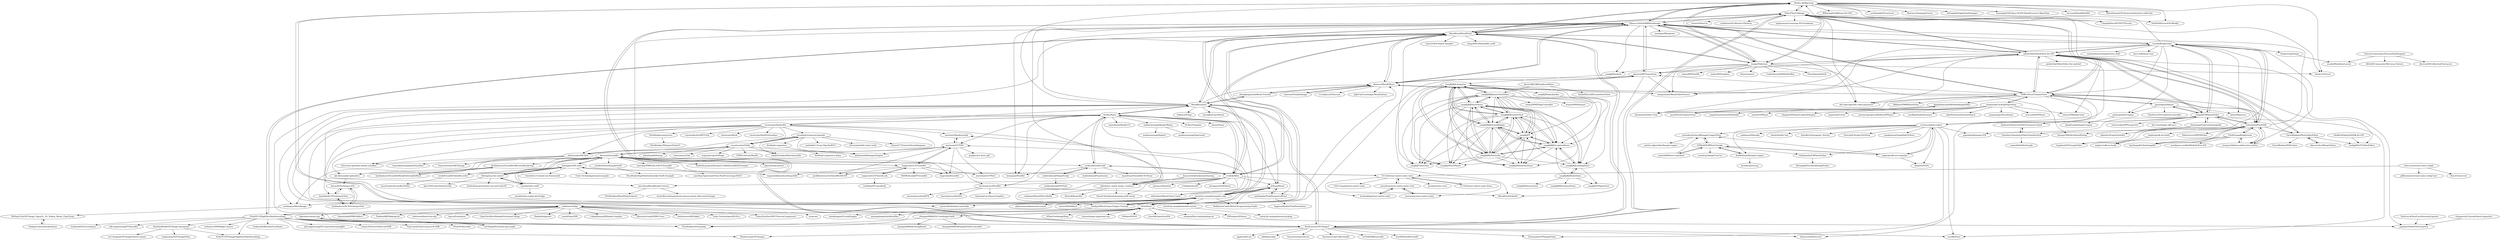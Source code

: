 digraph G {
"Harley-xk/MaLiang" -> "VideoFlint/Cabbage"
"Harley-xk/MaLiang" -> "Silence-GitHub/BBMetalImage"
"Harley-xk/MaLiang" -> "Danie1s/Tiercel" ["e"=1]
"Harley-xk/MaLiang" -> "MetalPetal/MetalPetal"
"Harley-xk/MaLiang" -> "BradLarson/GPUImage3"
"Harley-xk/MaLiang" -> "ruanjx/VideoLab"
"Harley-xk/MaLiang" -> "ChangbaDevs/KTVHTTPCache" ["e"=1]
"Harley-xk/MaLiang" -> "BiBoyang/GoldHouse-for-iOS" ["e"=1]
"Harley-xk/MaLiang" -> "SwiftOldDriver/iOS-Weekly" ["e"=1]
"Harley-xk/MaLiang" -> "southpeak/iOS-tech-set" ["e"=1]
"Harley-xk/MaLiang" -> "Meituan-Dianping/Graver" ["e"=1]
"Harley-xk/MaLiang" -> "indragiek/InAppViewDebugger" ["e"=1]
"Harley-xk/MaLiang" -> "renmoqiqi/100-Days-Of-iOS-DataStructure-Algorithm" ["e"=1]
"Harley-xk/MaLiang" -> "microsoft/DarkModeKit" ["e"=1]
"Harley-xk/MaLiang" -> "liberalisman/iOS-InterviewQuestion-collection" ["e"=1]
"VideoFlint/Cabbage" -> "ruanjx/VideoLab"
"VideoFlint/Cabbage" -> "MetalPetal/MetalPetal"
"VideoFlint/Cabbage" -> "Silence-GitHub/BBMetalImage"
"VideoFlint/Cabbage" -> "Harley-xk/MaLiang"
"VideoFlint/Cabbage" -> "BradLarson/GPUImage3"
"VideoFlint/Cabbage" -> "Danie1s/Tiercel" ["e"=1]
"VideoFlint/Cabbage" -> "jaiobs/OptiVideoEditor-for-iOS"
"VideoFlint/Cabbage" -> "tapharmonic/Learning-AV-Foundation" ["e"=1]
"VideoFlint/Cabbage" -> "HHK1/PryntTrimmerView"
"VideoFlint/Cabbage" -> "vitoziv/VIMediaCache" ["e"=1]
"VideoFlint/Cabbage" -> "ChangbaDevs/KTVHTTPCache" ["e"=1]
"VideoFlint/Cabbage" -> "dev-labs-bg/swift-video-generator" ["e"=1]
"VideoFlint/Cabbage" -> "vitoziv/VideoCat" ["e"=1]
"VideoFlint/Cabbage" -> "aozhimin/iOS-Monitor-Platform" ["e"=1]
"VideoFlint/Cabbage" -> "SwiftOldDriver/iOS-Weekly" ["e"=1]
"YuAo/YUCIHighPassSkinSmoothing" -> "YuAo/Vivid"
"YuAo/YUCIHighPassSkinSmoothing" -> "Guikunzhi/BeautifyFaceDemo" ["e"=1]
"YuAo/YUCIHighPassSkinSmoothing" -> "YuAo/YUGPUImageHighPassSkinSmoothing"
"YuAo/YUCIHighPassSkinSmoothing" -> "MetalPetal/MetalPetal"
"YuAo/YUCIHighPassSkinSmoothing" -> "BradLarson/GPUImage3"
"YuAo/YUCIHighPassSkinSmoothing" -> "FlexMonkey/Filterpedia" ["e"=1]
"YuAo/YUCIHighPassSkinSmoothing" -> "pili-engineering/PLCameraStreamingKit" ["e"=1]
"YuAo/YUCIHighPassSkinSmoothing" -> "runner365/LiveVideoCoreSDK" ["e"=1]
"YuAo/YUCIHighPassSkinSmoothing" -> "TinyCrayon/TinyCrayon-iOS-SDK" ["e"=1]
"YuAo/YUCIHighPassSkinSmoothing" -> "rFlex/SCRecorder" ["e"=1]
"YuAo/YUCIHighPassSkinSmoothing" -> "Guikunzhi/YLFaceuDemo" ["e"=1]
"YuAo/YUCIHighPassSkinSmoothing" -> "pili-engineering/PLPlayerKit" ["e"=1]
"YuAo/YUCIHighPassSkinSmoothing" -> "BradLarson/GPUImage2" ["e"=1]
"YuAo/YUCIHighPassSkinSmoothing" -> "wuhaoyu1990/MagicCamera" ["e"=1]
"YuAo/YUCIHighPassSkinSmoothing" -> "KimDaeWook/GPUImage-Instagram"
"InvadingOctopus/octopuskit" -> "cocoatoucher/Glide"
"InvadingOctopus/octopuskit" -> "sanderfrenken/MoreSpriteKit"
"InvadingOctopus/octopuskit" -> "jVirus/spritekit-water-node"
"InvadingOctopus/octopuskit" -> "fireblade-engine/ecs"
"InvadingOctopus/octopuskit" -> "thenick775/metroidvaniafangame"
"InvadingOctopus/octopuskit" -> "JohnSundell/ImagineEngine" ["e"=1]
"InvadingOctopus/octopuskit" -> "mfessenden/SKTiled"
"InvadingOctopus/octopuskit" -> "joehinkle11/Lazy-Pop-SwiftUI" ["e"=1]
"KimDaeWook/GPUImage-Instagram" -> "YuAo/YUGPUImageHighPassSkinSmoothing"
"KimDaeWook/GPUImage-Instagram" -> "xx11dragon/GPUImageFiltersCamera"
"KimDaeWook/GPUImage-Instagram" -> "sunjinshuai/GPUImageFilter"
"twostraws/ShaderKit" -> "jVirus/ios-spritekit-shader-sandbox"
"twostraws/ShaderKit" -> "Hi-Rez/Satin"
"twostraws/ShaderKit" -> "warrenm/Shadertweak"
"twostraws/ShaderKit" -> "eldade/ios_metal_bezier_renderer"
"twostraws/ShaderKit" -> "raywenderlich/SKTUtils" ["e"=1]
"twostraws/ShaderKit" -> "pk-nb/scenekit-glshaders"
"twostraws/ShaderKit" -> "mfessenden/SKTiled"
"twostraws/ShaderKit" -> "InvadingOctopus/octopuskit"
"twostraws/ShaderKit" -> "laanlabs/SCNTechniqueGlow"
"twostraws/ShaderKit" -> "twostraws/Brisk" ["e"=1]
"twostraws/ShaderKit" -> "MetalKit/metal"
"twostraws/ShaderKit" -> "JohnSundell/ImagineEngine" ["e"=1]
"twostraws/ShaderKit" -> "twostraws/SwiftOnSundays" ["e"=1]
"twostraws/ShaderKit" -> "FlexMonkey/sweetcorn"
"twostraws/ShaderKit" -> "cocoatoucher/Glide"
"metal-by-example/sample-code" -> "dehesa/Metal"
"metal-by-example/sample-code" -> "twohyjr/Metal-Game-Engine-Tutorial"
"metal-by-example/sample-code" -> "MetalKit/metal"
"metal-by-example/sample-code" -> "raywenderlich/met-materials"
"metal-by-example/sample-code" -> "warrenm/GLTFKit"
"metal-by-example/sample-code" -> "RedQueenCoder/Metal-Programming-Guide"
"metal-by-example/sample-code" -> "naleksiev/mtlpp"
"metal-by-example/sample-code" -> "turner/HelloMetal"
"metal-by-example/sample-code" -> "metal-by-example/modern-metal"
"metal-by-example/sample-code" -> "erickingxu/MetalImage"
"metal-by-example/sample-code" -> "Hi-Rez/Satin"
"metal-by-example/sample-code" -> "adamnemecek/awesome-metal"
"metal-by-example/sample-code" -> "warrenm/Shadertweak"
"metal-by-example/sample-code" -> "YuAo/Vivid"
"f111fei/react-native-unity-view" -> "f111fei/react-native-unity-demo"
"f111fei/react-native-unity-view" -> "asmadsen/react-native-unity-view"
"f111fei/react-native-unity-view" -> "wowmaking/react-native-unity"
"f111fei/react-native-unity-view" -> "CGS-Canada/react-native-unity"
"f111fei/react-native-unity-view" -> "azesmway/react-native-unity"
"f111fei/react-native-unity-view" -> "marijnz/unity-react"
"f111fei/react-native-unity-view" -> "jiulongw/swift-unity"
"metal-by-example/modern-metal" -> "metal-by-example/metal-picking"
"alexiscn/MetalFilters" -> "Silence-GitHub/BBMetalImage"
"alexiscn/MetalFilters" -> "alexiscn/MTTransitions"
"alexiscn/MetalFilters" -> "MetalPetal/MetalPetal"
"alexiscn/MetalFilters" -> "kawoou/FlexibleImage"
"alexiscn/MetalFilters" -> "UncleJerry/Filmroom"
"alexiscn/MetalFilters" -> "zhangfangtaozft/Metal-Tutorial"
"alexiscn/MetalFilters" -> "JakeCai/CoreImage-MetalLibrary"
"alexiscn/MetalFilters" -> "HHK1/PryntTrimmerView"
"alexiscn/MetalFilters" -> "wangrenzhu/MetalVideoProcess"
"TextureCommunity/TextureSwiftSupport" -> "RxSwiftCommunity/RxCocoa-Texture"
"TextureCommunity/TextureSwiftSupport" -> "devxoul/ASCollectionFlexLayout"
"TextureCommunity/TextureSwiftSupport" -> "muukii/MondrianLayout"
"AnyImageProject/AnyImageKit" -> "lixiang1994/AttributedString" ["e"=1]
"AnyImageProject/AnyImageKit" -> "alberdev/EmptyStateKit" ["e"=1]
"AnyImageProject/AnyImageKit" -> "congnd/FMPhotoPicker"
"naleksiev/mtlpp" -> "kayru/Probulator" ["e"=1]
"naleksiev/mtlpp" -> "GameTechDev/MaskedOcclusionCulling" ["e"=1]
"naleksiev/mtlpp" -> "Thekla/hlslparser" ["e"=1]
"naleksiev/mtlpp" -> "bkaradzic/metal-cpp"
"naleksiev/mtlpp" -> "nem0/OpenFBX" ["e"=1]
"naleksiev/mtlpp" -> "LukasBanana/XShaderCompiler" ["e"=1]
"naleksiev/mtlpp" -> "KhronosGroup/SPIRV-Cross" ["e"=1]
"naleksiev/mtlpp" -> "derkreature/IBLBaker" ["e"=1]
"naleksiev/mtlpp" -> "Unity-Technologies/HLSLcc" ["e"=1]
"naleksiev/mtlpp" -> "GameTechDev/ISPCTextureCompressor" ["e"=1]
"naleksiev/mtlpp" -> "recp/cmt"
"naleksiev/mtlpp" -> "metal-by-example/sample-code"
"naleksiev/mtlpp" -> "chaoticbob/SPIRV-Reflect" ["e"=1]
"naleksiev/mtlpp" -> "TheRealMJP/BakingLab" ["e"=1]
"naleksiev/mtlpp" -> "andrewwillmott/sun-sky" ["e"=1]
"MetalKit/metal" -> "MetalPetal/MetalPetal"
"MetalKit/metal" -> "dehesa/Metal"
"MetalKit/metal" -> "zhangfangtaozft/Metal-Tutorial"
"MetalKit/metal" -> "BradLarson/GPUImage3"
"MetalKit/metal" -> "metal-by-example/sample-code"
"MetalKit/metal" -> "Hi-Rez/Satin"
"MetalKit/metal" -> "erickingxu/MetalImage"
"MetalKit/metal" -> "twohyjr/Metal-Game-Engine-Tutorial"
"MetalKit/metal" -> "hollance/Forge" ["e"=1]
"MetalKit/metal" -> "Harley-xk/MaLiang"
"MetalKit/metal" -> "alexiscn/MetalFilters"
"MetalKit/metal" -> "navoshta/MetalRenderCamera"
"MetalKit/metal" -> "Silence-GitHub/BBMetalImage"
"MetalKit/metal" -> "loyinglin/LearnMetal" ["e"=1]
"MetalKit/metal" -> "naleksiev/mtlpp"
"jiulongw/swift-unity" -> "blitzagency/ios-unity5"
"jiulongw/swift-unity" -> "miyabi/unity-swift"
"jiulongw/swift-unity" -> "forestlin1212/unity-ios-framework"
"jiulongw/swift-unity" -> "f111fei/react-native-unity-view"
"jiulongw/swift-unity" -> "dmsurti/AssimpKit"
"jiulongw/swift-unity" -> "Unity-Technologies/uaal-example" ["e"=1]
"jiulongw/swift-unity" -> "svtek/SceneKitVideoRecorder"
"LeeTeng2001/metal-cpp-cmake" -> "bkaradzic/metal-cpp"
"Hi-Rez/Satin" -> "nicklockwood/Euclid"
"Hi-Rez/Satin" -> "maxxfrazer/RealityUI" ["e"=1]
"Hi-Rez/Satin" -> "markusmoenig/ShaderMania"
"Hi-Rez/Satin" -> "heestand-xyz/PixelKit"
"Hi-Rez/Satin" -> "MetalKit/metal"
"Hi-Rez/Satin" -> "s1ddok/Alloy"
"Hi-Rez/Satin" -> "raywenderlich/met-materials"
"Hi-Rez/Satin" -> "twohyjr/Metal-Game-Engine-Tutorial"
"Hi-Rez/Satin" -> "Hi-Rez/Template"
"Hi-Rez/Satin" -> "eldade/ios_metal_bezier_renderer"
"Hi-Rez/Satin" -> "twostraws/ShaderKit"
"Hi-Rez/Satin" -> "hexagons/PixelKit" ["e"=1]
"Hi-Rez/Satin" -> "dehesa/Metal"
"Hi-Rez/Satin" -> "aheze/Prism" ["e"=1]
"Hi-Rez/Satin" -> "warrenm/GLTFKit"
"MetalPetal/MetalPetal" -> "Silence-GitHub/BBMetalImage"
"MetalPetal/MetalPetal" -> "BradLarson/GPUImage3"
"MetalPetal/MetalPetal" -> "VideoFlint/Cabbage"
"MetalPetal/MetalPetal" -> "alexiscn/MetalFilters"
"MetalPetal/MetalPetal" -> "Harley-xk/MaLiang"
"MetalPetal/MetalPetal" -> "YuAo/Vivid"
"MetalPetal/MetalPetal" -> "MetalKit/metal"
"MetalPetal/MetalPetal" -> "ruanjx/VideoLab"
"MetalPetal/MetalPetal" -> "MetalPetal/VideoIO"
"MetalPetal/MetalPetal" -> "s1ddok/Alloy"
"MetalPetal/MetalPetal" -> "muukii/Brightroom"
"MetalPetal/MetalPetal" -> "FlexMonkey/Filterpedia" ["e"=1]
"MetalPetal/MetalPetal" -> "shu223/iOS-Depth-Sampler" ["e"=1]
"MetalPetal/MetalPetal" -> "YuAo/YUCIHighPassSkinSmoothing"
"MetalPetal/MetalPetal" -> "shogo4405/HaishinKit.swift" ["e"=1]
"dehesa/Metal" -> "andreipitis/FluidDynamicsMetal"
"dehesa/Metal" -> "twohyjr/Metal-Game-Engine-Tutorial"
"dehesa/Metal" -> "RedQueenCoder/Metal-Programming-Guide"
"dehesa/Metal" -> "metal-by-example/sample-code"
"dehesa/Metal" -> "roberthein/Metal-Point-Cloud"
"nicklockwood/ShapeScript" -> "nicklockwood/Euclid"
"nicklockwood/ShapeScript" -> "nicklockwood/SVGPath"
"ruanjx/VideoLab" -> "VideoFlint/Cabbage"
"ruanjx/VideoLab" -> "MetalPetal/MetalPetal"
"ruanjx/VideoLab" -> "Harley-xk/MaLiang"
"ruanjx/VideoLab" -> "jaiobs/OptiVideoEditor-for-iOS"
"ruanjx/VideoLab" -> "meitu/MPITextKit"
"ruanjx/VideoLab" -> "wangrenzhu/MetalVideoProcess"
"ruanjx/VideoLab" -> "Silence-GitHub/BBMetalImage"
"ruanjx/VideoLab" -> "alexiscn/MTTransitions"
"ruanjx/VideoLab" -> "meitu/MTHawkeye" ["e"=1]
"ruanjx/VideoLab" -> "yangKJ/Harbeth"
"ruanjx/VideoLab" -> "fcbox/Lantern" ["e"=1]
"ruanjx/VideoLab" -> "lixiang1994/AttributedString" ["e"=1]
"ruanjx/VideoLab" -> "CoderHenry66/WAVideoBox" ["e"=1]
"ruanjx/VideoLab" -> "Danie1s/Tiercel" ["e"=1]
"ruanjx/VideoLab" -> "Tliens/SpeedySwift" ["e"=1]
"NextLevel/NextLevelSessionExporter" -> "jojodmo/VideoFilterExporter"
"neekeetab/CachingPlayerItem" -> "eroscai/SZAVPlayer" ["e"=1]
"neekeetab/CachingPlayerItem" -> "HHK1/PryntTrimmerView"
"neekeetab/CachingPlayerItem" -> "jorgenhenrichsen/SwiftAudio" ["e"=1]
"neekeetab/CachingPlayerItem" -> "wxxsw/GSPlayer" ["e"=1]
"neekeetab/CachingPlayerItem" -> "vdugnist/DVAssetLoaderDelegate"
"neekeetab/CachingPlayerItem" -> "hyperoslo/Cache" ["e"=1]
"neekeetab/CachingPlayerItem" -> "vitoziv/VIMediaCache" ["e"=1]
"neekeetab/CachingPlayerItem" -> "noreasonprojects/ModernAVPlayer" ["e"=1]
"neekeetab/CachingPlayerItem" -> "syedhali/AudioStreamer" ["e"=1]
"neekeetab/CachingPlayerItem" -> "calm/PersistentStreamPlayer"
"neekeetab/CachingPlayerItem" -> "josejuanqm/VersaPlayer" ["e"=1]
"prynt/PryntTrimmerView" -> "AppsBoulevard/ABVideoRangeSlider"
"warrenm/GLTFKit" -> "magicien/GLTFSceneKit"
"warrenm/GLTFKit" -> "warrenm/Shadertweak"
"warrenm/GLTFKit" -> "warrenm/GLTFKit2"
"warrenm/GLTFKit" -> "magicien/JSceneKit"
"warrenm/GLTFKit" -> "prolificinteractive/SamMitiAR-iOS"
"warrenm/GLTFKit" -> "dmsurti/AssimpKit"
"warrenm/GLTFKit" -> "google/usd_from_gltf" ["e"=1]
"BradLarson/GPUImage3" -> "MetalPetal/MetalPetal"
"BradLarson/GPUImage3" -> "BradLarson/GPUImage2" ["e"=1]
"BradLarson/GPUImage3" -> "Silence-GitHub/BBMetalImage"
"BradLarson/GPUImage3" -> "muukii/Pixel" ["e"=1]
"BradLarson/GPUImage3" -> "VideoFlint/Cabbage"
"BradLarson/GPUImage3" -> "TextureGroup/Texture" ["e"=1]
"BradLarson/GPUImage3" -> "SoySauceLab/CollectionKit" ["e"=1]
"BradLarson/GPUImage3" -> "Harley-xk/MaLiang"
"BradLarson/GPUImage3" -> "ra1028/DifferenceKit" ["e"=1]
"BradLarson/GPUImage3" -> "Yummypets/YPImagePicker" ["e"=1]
"BradLarson/GPUImage3" -> "MetalKit/metal"
"BradLarson/GPUImage3" -> "NextLevel/NextLevel" ["e"=1]
"BradLarson/GPUImage3" -> "huri000/SwiftEntryKit" ["e"=1]
"BradLarson/GPUImage3" -> "apple/swift-nio" ["e"=1]
"BradLarson/GPUImage3" -> "alibaba/coobjc" ["e"=1]
"asmadsen/react-native-unity-view" -> "wowmaking/react-native-unity"
"asmadsen/react-native-unity-view" -> "f111fei/react-native-unity-view"
"asmadsen/react-native-unity-view" -> "azesmway/react-native-unity"
"azesmway/react-native-unity" -> "asmadsen/react-native-unity-view"
"magicien/GLTFSceneKit" -> "warrenm/GLTFKit"
"magicien/GLTFSceneKit" -> "prolificinteractive/SamMitiAR-iOS"
"magicien/GLTFSceneKit" -> "magicien/GLTFQuickLook"
"magicien/GLTFSceneKit" -> "warrenm/GLTFKit2"
"magicien/GLTFSceneKit" -> "magicien/JSceneKit"
"magicien/GLTFSceneKit" -> "3D4Medical/glTFSceneKit"
"magicien/GLTFSceneKit" -> "dmsurti/AssimpKit"
"magicien/GLTFSceneKit" -> "eugenebokhan/AssetImportKit"
"HHK1/PryntTrimmerView" -> "jaiobs/OptiVideoEditor-for-iOS"
"HHK1/PryntTrimmerView" -> "dev-labs-bg/swift-video-generator" ["e"=1]
"HHK1/PryntTrimmerView" -> "GottaYotta/PixelSDK"
"HHK1/PryntTrimmerView" -> "faisalazeez/Video-Trim"
"HHK1/PryntTrimmerView" -> "MillmanY/MMPlayerView" ["e"=1]
"HHK1/PryntTrimmerView" -> "guoyingtao/Mantis"
"HHK1/PryntTrimmerView" -> "AndreasVerhoeven/VideoTrimmerControl"
"HHK1/PryntTrimmerView" -> "VideoFlint/Cabbage"
"HHK1/PryntTrimmerView" -> "alexiscn/MetalFilters"
"HHK1/PryntTrimmerView" -> "alexiscn/MTTransitions"
"HHK1/PryntTrimmerView" -> "AppsBoulevard/ABVideoRangeSlider"
"HHK1/PryntTrimmerView" -> "Silence-GitHub/BBMetalImage"
"HHK1/PryntTrimmerView" -> "neekeetab/CachingPlayerItem"
"HHK1/PryntTrimmerView" -> "NextLevel/NextLevel" ["e"=1]
"HHK1/PryntTrimmerView" -> "FarisAlbalawi/PhotoVideoEditor"
"FlexMonkey/sweetcorn" -> "FlexMonkey/ShinpuruNodeUI"
"zhangao0086/iOS-CoreImage-Swift" -> "FlexMonkey/Filterpedia" ["e"=1]
"zhangao0086/iOS-CoreImage-Swift" -> "YuAo/Vivid"
"zhangao0086/iOS-CoreImage-Swift" -> "zhangao0086/DrawingBoard"
"zhangao0086/iOS-CoreImage-Swift" -> "zhangao0086/DKImagePickerController" ["e"=1]
"guoyingtao/Mantis" -> "qchenqizhi/QCropper"
"guoyingtao/Mantis" -> "HHK1/PryntTrimmerView"
"guoyingtao/Mantis" -> "congnd/FMPhotoPicker"
"guoyingtao/Mantis" -> "TimOliver/TOCropViewController" ["e"=1]
"guoyingtao/Mantis" -> "aheze/Popovers" ["e"=1]
"IGRSoft/IGRPhotoTweaks" -> "artemkrachulov/AKImageCropperView"
"IGRSoft/IGRPhotoTweaks" -> "sprint84/PhotoCropEditor"
"IGRSoft/IGRPhotoTweaks" -> "ZaidPathan/ZImageCropper"
"IGRSoft/IGRPhotoTweaks" -> "tribalmedia/FMPhotoPicker"
"IGRSoft/IGRPhotoTweaks" -> "cemolcay/ImageFreeCut"
"IGRSoft/IGRPhotoTweaks" -> "imgly/pesdk-ios-examples"
"sprint84/PhotoCropEditor" -> "IGRSoft/IGRPhotoTweaks"
"sprint84/PhotoCropEditor" -> "artemkrachulov/AKImageCropperView"
"Silence-GitHub/BBMetalImage" -> "MetalPetal/MetalPetal"
"Silence-GitHub/BBMetalImage" -> "alexiscn/MetalFilters"
"Silence-GitHub/BBMetalImage" -> "BradLarson/GPUImage3"
"Silence-GitHub/BBMetalImage" -> "VideoFlint/Cabbage"
"Silence-GitHub/BBMetalImage" -> "Harley-xk/MaLiang"
"Silence-GitHub/BBMetalImage" -> "hexagons/PixelKit" ["e"=1]
"Silence-GitHub/BBMetalImage" -> "alexiscn/MTTransitions"
"Silence-GitHub/BBMetalImage" -> "heestand-xyz/PixelKit"
"Silence-GitHub/BBMetalImage" -> "jaiobs/OptiVideoEditor-for-iOS"
"Silence-GitHub/BBMetalImage" -> "dev-labs-bg/swift-video-generator" ["e"=1]
"Silence-GitHub/BBMetalImage" -> "s1ddok/Alloy"
"Silence-GitHub/BBMetalImage" -> "HHK1/PryntTrimmerView"
"Silence-GitHub/BBMetalImage" -> "yangKJ/Harbeth"
"Silence-GitHub/BBMetalImage" -> "zenangst/Blueprints" ["e"=1]
"Silence-GitHub/BBMetalImage" -> "ruanjx/VideoLab"
"Sinkup/CameraStickerDemo" -> "Michael-Lfx/GPUImage_OpenGL_ES_Vulkan_Metal_ChatGroup"
"AnyImageKit/AnyImageKit" -> "GottaYotta/PixelSDK"
"yangKJ/KJBannerViewDemo" -> "yangKJ/KJPlayerDemo"
"yangKJ/KJBannerViewDemo" -> "yangKJ/KJEmitterView"
"yangKJ/KJBannerViewDemo" -> "yangKJ/KJNetworkPlugin"
"yangKJ/KJBannerViewDemo" -> "yangKJ/PT"
"yangKJ/KJBannerViewDemo" -> "yangKJ/RxNetworks"
"yangKJ/KJBannerViewDemo" -> "yangKJ/KJCategories"
"yangKJ/KJBannerViewDemo" -> "yangKJ/KJExceptionDemo"
"yangKJ/KJBannerViewDemo" -> "yangKJ/ChainThen"
"yangKJ/KJBannerViewDemo" -> "wwmz/WMZBanner" ["e"=1]
"yangKJ/KJBannerViewDemo" -> "yangKJ/KJLoadingDemo"
"yangKJ/KJBannerViewDemo" -> "yangKJ/MnemonicDemo"
"yangKJ/KJBannerViewDemo" -> "wwmz/WMZPageController" ["e"=1]
"yangKJ/KJBannerViewDemo" -> "yangKJ/MusicPlanet"
"yangKJ/KJEmitterView" -> "yangKJ/PT"
"yangKJ/KJEmitterView" -> "yangKJ/KJNetworkPlugin"
"yangKJ/KJEmitterView" -> "yangKJ/KJPlayerDemo"
"yangKJ/KJEmitterView" -> "yangKJ/RxNetworks"
"yangKJ/KJEmitterView" -> "yangKJ/KJExceptionDemo"
"yangKJ/KJEmitterView" -> "yangKJ/KJCategories"
"yangKJ/KJEmitterView" -> "yangKJ/MnemonicDemo"
"yangKJ/KJEmitterView" -> "yangKJ/MusicPlanet"
"yangKJ/KJEmitterView" -> "yangKJ/ChainThen"
"yangKJ/KJEmitterView" -> "yangKJ/KJBannerViewDemo"
"yangKJ/KJEmitterView" -> "yangKJ/KJLoadingDemo"
"yangKJ/KJPlayerDemo" -> "yangKJ/PT"
"yangKJ/KJPlayerDemo" -> "yangKJ/KJNetworkPlugin"
"yangKJ/KJPlayerDemo" -> "yangKJ/RxNetworks"
"yangKJ/KJPlayerDemo" -> "yangKJ/KJEmitterView"
"yangKJ/KJPlayerDemo" -> "yangKJ/KJCategories"
"yangKJ/KJPlayerDemo" -> "yangKJ/KJExceptionDemo"
"yangKJ/KJPlayerDemo" -> "yangKJ/KJBannerViewDemo"
"yangKJ/KJPlayerDemo" -> "yangKJ/MnemonicDemo"
"yangKJ/KJPlayerDemo" -> "yangKJ/MusicPlanet"
"yangKJ/KJPlayerDemo" -> "yangKJ/ChainThen"
"yangKJ/KJPlayerDemo" -> "yangKJ/KJLoadingDemo"
"mfessenden/SKTiled" -> "tnantoka/GameplayKitSandbox"
"mfessenden/SKTiled" -> "TomLinthwaite/SKTilemap" ["e"=1]
"mfessenden/SKTiled" -> "cocoatoucher/Glide"
"mfessenden/SKTiled" -> "jVirus/ios-spritekit-shader-sandbox"
"yangKJ/Harbeth" -> "yangKJ/KJCategories"
"erickingxu/MetalImage" -> "Michael-Lfx/GPUImage_OpenGL_ES_Vulkan_Metal_ChatGroup"
"laanlabs/SCNTechniqueGlow" -> "lachlanhurst/SCNTechniqueTest"
"laanlabs/SCNTechniqueGlow" -> "kosua20/Technique-iOS"
"congnd/FMPhotoPicker" -> "GottaYotta/PixelSDK"
"congnd/FMPhotoPicker" -> "jaiobs/OptiVideoEditor-for-iOS"
"congnd/FMPhotoPicker" -> "j1mmyto9/photo-editor-luts-swiftui"
"congnd/FMPhotoPicker" -> "guoyingtao/Mantis"
"congnd/FMPhotoPicker" -> "eventtus/photo-editor"
"congnd/FMPhotoPicker" -> "muukii/Pixel" ["e"=1]
"congnd/FMPhotoPicker" -> "AnyImageProject/AnyImageKit"
"congnd/FMPhotoPicker" -> "ivanvorobei/SPPerspective" ["e"=1]
"congnd/FMPhotoPicker" -> "jogendra/phimpme-iOS"
"congnd/FMPhotoPicker" -> "muukii/Brightroom"
"congnd/FMPhotoPicker" -> "ky1vstar/imgly-sdk-ios-2"
"kawoou/FlexibleImage" -> "alexiscn/MetalFilters"
"muukii/Brightroom" -> "GottaYotta/PixelSDK"
"muukii/Brightroom" -> "jaiobs/OptiVideoEditor-for-iOS"
"muukii/Brightroom" -> "j1mmyto9/photo-editor-luts-swiftui"
"muukii/Brightroom" -> "MetalPetal/MetalPetal"
"muukii/Brightroom" -> "Silence-GitHub/BBMetalImage"
"muukii/Brightroom" -> "michaelhenry/ImageViewer.swift" ["e"=1]
"muukii/Brightroom" -> "HHK1/PryntTrimmerView"
"muukii/Brightroom" -> "longitachi/ZLImageEditor" ["e"=1]
"muukii/Brightroom" -> "congnd/FMPhotoPicker"
"muukii/Brightroom" -> "aheze/Popovers" ["e"=1]
"muukii/Brightroom" -> "VergeGroup/Verge"
"muukii/Brightroom" -> "Harley-xk/MaLiang"
"muukii/Brightroom" -> "qchenqizhi/QCropper"
"muukii/Brightroom" -> "wangrenzhu/MetalVideoProcess"
"muukii/Brightroom" -> "kxvn-lx/Kontax-Cam"
"rdsdk/rdVideoEditSDK-for-iOS" -> "Insfgg99x/FGVideoEditor"
"jaiobs/OptiVideoEditor-for-iOS" -> "FarisAlbalawi/PhotoVideoEditor"
"jaiobs/OptiVideoEditor-for-iOS" -> "GottaYotta/PixelSDK"
"jaiobs/OptiVideoEditor-for-iOS" -> "HHK1/PryntTrimmerView"
"jaiobs/OptiVideoEditor-for-iOS" -> "dev-labs-bg/swift-video-generator" ["e"=1]
"jaiobs/OptiVideoEditor-for-iOS" -> "Insfgg99x/FGVideoEditor"
"jaiobs/OptiVideoEditor-for-iOS" -> "wangrenzhu/MetalVideoProcess"
"jaiobs/OptiVideoEditor-for-iOS" -> "VideoFlint/Cabbage"
"jaiobs/OptiVideoEditor-for-iOS" -> "muukii/Brightroom"
"jaiobs/OptiVideoEditor-for-iOS" -> "congnd/FMPhotoPicker"
"jaiobs/OptiVideoEditor-for-iOS" -> "jaiobs/OptiVideoEditor-for-android" ["e"=1]
"jaiobs/OptiVideoEditor-for-iOS" -> "Silence-GitHub/BBMetalImage"
"jaiobs/OptiVideoEditor-for-iOS" -> "alexiscn/MTTransitions"
"jaiobs/OptiVideoEditor-for-iOS" -> "ruanjx/VideoLab"
"jaiobs/OptiVideoEditor-for-iOS" -> "faisalazeez/Video-Trim"
"jaiobs/OptiVideoEditor-for-iOS" -> "jojodmo/VideoFilterExporter"
"VergeGroup/Verge" -> "muukii/MondrianLayout"
"s1ddok/Alloy" -> "s1ddok/mtlswift"
"s1ddok/Alloy" -> "eldade/ios_metal_bezier_renderer"
"s1ddok/Alloy" -> "MetalPetal/MetalPetal"
"s1ddok/Alloy" -> "nicklockwood/Euclid"
"s1ddok/Alloy" -> "navoshta/MetalRenderCamera"
"s1ddok/Alloy" -> "Silence-GitHub/BBMetalImage"
"s1ddok/Alloy" -> "Hi-Rez/Satin"
"s1ddok/Alloy" -> "hexagons/SwiftMetal"
"s1ddok/Alloy" -> "andreipitis/FluidDynamicsMetal"
"s1ddok/Alloy" -> "prisma-ai/Smelter"
"s1ddok/Alloy" -> "roberthein/Metal-Point-Cloud"
"s1ddok/Alloy" -> "heestand-xyz/PixelKit"
"s1ddok/Alloy" -> "dehesa/Metal"
"artemkrachulov/AKImageCropperView" -> "IGRSoft/IGRPhotoTweaks"
"artemkrachulov/AKImageCropperView" -> "aatish-rajkarnikar/ImageCropper"
"JerryLMJ/LMJDropdownMenu" -> "SmileZXLee/ZXCountDownView"
"JerryLMJ/LMJDropdownMenu" -> "yangKJ/KJBannerViewDemo"
"yangKJ/KJNetworkPlugin" -> "yangKJ/PT"
"yangKJ/KJNetworkPlugin" -> "yangKJ/RxNetworks"
"yangKJ/KJNetworkPlugin" -> "yangKJ/KJExceptionDemo"
"yangKJ/KJNetworkPlugin" -> "yangKJ/KJPlayerDemo"
"yangKJ/KJNetworkPlugin" -> "yangKJ/KJEmitterView"
"yangKJ/KJNetworkPlugin" -> "yangKJ/MnemonicDemo"
"yangKJ/KJNetworkPlugin" -> "yangKJ/KJCategories"
"yangKJ/KJNetworkPlugin" -> "yangKJ/MusicPlanet"
"yangKJ/KJNetworkPlugin" -> "yangKJ/ChainThen"
"tribalmedia/FMPhotoPicker" -> "floriangbh/FacebookImagePicker"
"warrenm/Shadertweak" -> "warrenm/GLTFKit"
"dmsurti/AssimpKit" -> "eugenebokhan/AssetImportKit"
"dmsurti/AssimpKit" -> "magicien/GLTFSceneKit"
"dmsurti/AssimpKit" -> "warrenm/GLTFKit"
"dmsurti/AssimpKit" -> "lachlanhurst/SceneKitOffscreenRendering"
"dmsurti/AssimpKit" -> "pk-nb/scenekit-glshaders"
"dmsurti/AssimpKit" -> "svtek/SceneKitVideoRecorder"
"dmsurti/AssimpKit" -> "yshrkt/VuforiaSampleSwift"
"dmsurti/AssimpKit" -> "frederik-jacques/DynamicColladaSceneKitPrototype"
"dmsurti/AssimpKit" -> "nicklockwood/Euclid"
"dmsurti/AssimpKit" -> "magicien/JSceneKit"
"dmsurti/AssimpKit" -> "jiulongw/swift-unity"
"dmsurti/AssimpKit" -> "erickingxu/MetalImage"
"dmsurti/AssimpKit" -> "blitzagency/ios-unity5"
"dmsurti/AssimpKit" -> "bjarnel/arkit-portal" ["e"=1]
"dmsurti/AssimpKit" -> "asavihay/PBROrbs-iOS10-SceneKit"
"twohyjr/Metal-Game-Engine-Tutorial" -> "dehesa/Metal"
"twohyjr/Metal-Game-Engine-Tutorial" -> "metal-by-example/sample-code"
"twohyjr/Metal-Game-Engine-Tutorial" -> "amengede/getIntoMetalDev"
"twohyjr/Metal-Game-Engine-Tutorial" -> "untoldengine/UntoldEngine" ["e"=1]
"yshrkt/VuforiaSampleSwift" -> "NicoHinderling/VuforiaScenekit-Swift-Example"
"blitzagency/ios-unity5" -> "jiulongw/swift-unity"
"blitzagency/ios-unity5" -> "miyabi/unity-swift"
"blitzagency/ios-unity5" -> "keyv/iOSUnityVuforiaGuide"
"blitzagency/ios-unity5" -> "frederik-jacques/native-ios-and-unity3d"
"blitzagency/ios-unity5" -> "dmsurti/AssimpKit"
"markusmoenig/ShaderMania" -> "markusmoenig/Signed"
"markusmoenig/ShaderMania" -> "markusmoenig/Fabricated"
"ElfSundae/AVDemo" -> "jojodmo/VideoFilterExporter"
"elraccoone/react-unity-webgl" -> "jeffreylanters/react-unity-webgl-test"
"elraccoone/react-unity-webgl" -> "f111fei/react-native-unity-view"
"elraccoone/react-unity-webgl" -> "ReactUnity/core" ["e"=1]
"FarisAlbalawi/PhotoVideoEditor" -> "khoavd-dev/MergeVideos"
"FarisAlbalawi/PhotoVideoEditor" -> "FarisAlbalawi/FAStickers"
"FarisAlbalawi/PhotoVideoEditor" -> "jaiobs/OptiVideoEditor-for-iOS"
"FarisAlbalawi/PhotoVideoEditor" -> "Insfgg99x/FGVideoEditor"
"miyabi/unity-swift" -> "blitzagency/ios-unity5"
"miyabi/unity-swift" -> "jiulongw/swift-unity"
"miyabi/unity-swift" -> "miyabi/unity-replay-kit-bridge"
"Michael-Lfx/GPUImage_OpenGL_ES_Vulkan_Metal_ChatGroup" -> "Sinkup/CameraStickerDemo"
"GottaYotta/PixelSDK" -> "jaiobs/OptiVideoEditor-for-iOS"
"GottaYotta/PixelSDK" -> "congnd/FMPhotoPicker"
"GottaYotta/PixelSDK" -> "j1mmyto9/photo-editor-luts-swiftui"
"GottaYotta/PixelSDK" -> "AnyImageKit/AnyImageKit"
"GottaYotta/PixelSDK" -> "HHK1/PryntTrimmerView"
"GottaYotta/PixelSDK" -> "muukii/Brightroom"
"GottaYotta/PixelSDK" -> "Tomohiro-Yamashita/VideoTimelineView"
"GottaYotta/PixelSDK" -> "FluidGroup/Brightroom"
"GottaYotta/PixelSDK" -> "imgly/vesdk-ios-build"
"GottaYotta/PixelSDK" -> "FarisAlbalawi/PhotoVideoEditor"
"GottaYotta/PixelSDK" -> "imgly/pesdk-ios-build"
"GottaYotta/PixelSDK" -> "SilenceLove/HXPHPicker" ["e"=1]
"GottaYotta/PixelSDK" -> "Silence-GitHub/BBMetalImage"
"eventtus/photo-editor" -> "imgly/pesdk-ios-examples"
"eventtus/photo-editor" -> "muukii/Pixel" ["e"=1]
"eventtus/photo-editor" -> "Yalantis/PixPic" ["e"=1]
"eventtus/photo-editor" -> "congnd/FMPhotoPicker"
"eventtus/photo-editor" -> "jaiobs/OptiVideoEditor-for-iOS"
"eventtus/photo-editor" -> "makomori/Sharaku" ["e"=1]
"eventtus/photo-editor" -> "Yummypets/YPImagePicker" ["e"=1]
"eventtus/photo-editor" -> "ZaidPathan/ZImageCropper"
"eventtus/photo-editor" -> "Awalz/SwiftyCam" ["e"=1]
"eventtus/photo-editor" -> "jogendra/phimpme-iOS"
"eventtus/photo-editor" -> "artemkrachulov/AKImageCropperView"
"eventtus/photo-editor" -> "drawRect/Instagram_Stories" ["e"=1]
"eventtus/photo-editor" -> "tribalmedia/FMPhotoPicker"
"eventtus/photo-editor" -> "Textcat/JLStickerTextView"
"eventtus/photo-editor" -> "pauljeannot/SnapSliderFilters" ["e"=1]
"cocoatoucher/Glide" -> "InvadingOctopus/octopuskit"
"cocoatoucher/Glide" -> "mfessenden/SKTiled"
"cocoatoucher/Glide" -> "STREGAsGate/Raylib"
"cocoatoucher/Glide" -> "JohnSundell/Sweep" ["e"=1]
"cocoatoucher/Glide" -> "JohnSundell/ImagineEngine" ["e"=1]
"cocoatoucher/Glide" -> "malcommac/Owl" ["e"=1]
"cocoatoucher/Glide" -> "sanderfrenken/MoreSpriteKit"
"cocoatoucher/Glide" -> "woguan/Legend-Wings" ["e"=1]
"AppsBoulevard/ABVideoRangeSlider" -> "prynt/PryntTrimmerView"
"AppsBoulevard/ABVideoRangeSlider" -> "faisalazeez/Video-Trim"
"YuAo/Vivid" -> "YuAo/YUCIHighPassSkinSmoothing"
"YuAo/Vivid" -> "MetalPetal/MetalPetal"
"YuAo/Vivid" -> "FlexMonkey/Filterpedia" ["e"=1]
"YuAo/Vivid" -> "alexiscn/MetalFilters"
"YuAo/Vivid" -> "rFlex/CoreImageShop" ["e"=1]
"YuAo/Vivid" -> "alexiscn/MTTransitions"
"YuAo/Vivid" -> "cainxx/image-segmenter-ios" ["e"=1]
"YuAo/Vivid" -> "Silence-GitHub/BBMetalImage"
"YuAo/Vivid" -> "ElfSundae/AVDemo"
"YuAo/Vivid" -> "NSRare/NSGIF" ["e"=1]
"YuAo/Vivid" -> "FaceAR/OpenFaceIOS" ["e"=1]
"YuAo/Vivid" -> "zweigraf/face-landmarking-ios" ["e"=1]
"YuAo/Vivid" -> "zhangao0086/iOS-CoreImage-Swift"
"magicien/GLTFQuickLook" -> "magicien/GLTFSceneKit"
"magicien/GLTFQuickLook" -> "toshiks/glTF-quicklook"
"navoshta/MetalRenderCamera" -> "FlexMonkey/MetalVideoCapture"
"navoshta/MetalRenderCamera" -> "mostafizurrahman/metal-camera-metal-video-metal-image"
"yangKJ/KJStudyDatas" -> "yangKJ/KJLoadingDemo"
"yangKJ/KJStudyDatas" -> "yangKJ/FSPagerView"
"yangKJ/KJStudyDatas" -> "yangKJ/KJExceptionDemo"
"yangKJ/KJStudyDatas" -> "yangKJ/RxExtensionx"
"yangKJ/KJStudyDatas" -> "yangKJ/KJSchemesDemo"
"khoavd-dev/MergeVideos" -> "FarisAlbalawi/PhotoVideoEditor"
"FluidGroup/Brightroom" -> "j1mmyto9/photo-editor-luts-swiftui"
"FluidGroup/Brightroom" -> "longitachi/ZLImageEditor" ["e"=1]
"FluidGroup/Brightroom" -> "AnyImageKit/AnyImageKit"
"FluidGroup/Brightroom" -> "GottaYotta/PixelSDK"
"FluidGroup/Brightroom" -> "wordpress-mobile/MediaEditor-iOS"
"eldade/ios_metal_bezier_renderer" -> "OwenCalvin/hand-drawing-swift-metal"
"eldade/ios_metal_bezier_renderer" -> "codelynx/Metal2DScrollable"
"eldade/ios_metal_bezier_renderer" -> "hfutrell/BezierKit" ["e"=1]
"imgly/pesdk-ios-examples" -> "eventtus/photo-editor"
"imgly/pesdk-ios-examples" -> "Yalantis/PixPic" ["e"=1]
"imgly/pesdk-ios-examples" -> "IGRSoft/IGRPhotoTweaks"
"imgly/pesdk-ios-examples" -> "artemkrachulov/AKImageCropperView"
"bkaradzic/metal-cpp" -> "LeeTeng2001/metal-cpp-cmake"
"qchenqizhi/QCropper" -> "nkopilovskii/ImageCropper"
"ZaidPathan/ZImageCropper" -> "kronik/smartcrop"
"ZaidPathan/ZImageCropper" -> "IGRSoft/IGRPhotoTweaks"
"nicklockwood/Euclid" -> "nicklockwood/ShapeScript"
"nicklockwood/Euclid" -> "Hi-Rez/Satin"
"nicklockwood/Euclid" -> "nicklockwood/Expression" ["e"=1]
"nicklockwood/Euclid" -> "s1ddok/Alloy"
"nicklockwood/Euclid" -> "maxxfrazer/SceneKit-SCNLine" ["e"=1]
"nicklockwood/Euclid" -> "hexagons/PixelKit" ["e"=1]
"f111fei/react-native-unity-demo" -> "f111fei/react-native-unity-view"
"yangKJ/RxNetworks" -> "yangKJ/PT"
"yangKJ/RxNetworks" -> "yangKJ/KJNetworkPlugin"
"yangKJ/RxNetworks" -> "yangKJ/KJPlayerDemo"
"yangKJ/RxNetworks" -> "yangKJ/KJExceptionDemo"
"yangKJ/RxNetworks" -> "yangKJ/KJEmitterView"
"yangKJ/RxNetworks" -> "yangKJ/KJCategories"
"yangKJ/RxNetworks" -> "yangKJ/MnemonicDemo"
"yangKJ/RxNetworks" -> "yangKJ/MusicPlanet"
"yangKJ/RxNetworks" -> "yangKJ/ChainThen"
"yangKJ/RxNetworks" -> "yangKJ/KJBannerViewDemo"
"yangKJ/RxNetworks" -> "yangKJ/KJLoadingDemo"
"zhangfangtaozft/Metal-Tutorial" -> "alexiscn/MetalFilters"
"zhangfangtaozft/Metal-Tutorial" -> "MetalKit/metal"
"krzysztofzablocki/LineDrawing" -> "eldade/ios_metal_bezier_renderer"
"krzysztofzablocki/LineDrawing" -> "OwenCalvin/hand-drawing-swift-metal"
"Tomohiro-Yamashita/VideoTimelineView" -> "zzzmobile/VideoGraph"
"Tomohiro-Yamashita/VideoTimelineView" -> "AndreasVerhoeven/VideoTrimmerControl"
"j1mmyto9/photo-editor-luts-swiftui" -> "FluidGroup/Brightroom"
"j1mmyto9/photo-editor-luts-swiftui" -> "GottaYotta/PixelSDK"
"AndreasVerhoeven/VideoTrimmerControl" -> "Tomohiro-Yamashita/VideoTimelineView"
"lachlanhurst/SceneKitOffscreenRendering" -> "lachlanhurst/SceneKitMetalDeformableMesh"
"lachlanhurst/SceneKitOffscreenRendering" -> "pk-nb/scenekit-glshaders"
"imgly/pesdk-ios-build" -> "imgly/vesdk-ios-build"
"kosua20/Technique-iOS" -> "lachlanhurst/SCNTechniqueTest"
"kosua20/Technique-iOS" -> "laanlabs/SCNTechniqueGlow"
"lachlanhurst/SCNTechniqueTest" -> "kosua20/Technique-iOS"
"lachlanhurst/SCNTechniqueTest" -> "laanlabs/SCNTechniqueGlow"
"pk-nb/scenekit-glshaders" -> "kosua20/Technique-iOS"
"alexiscn/MTTransitions" -> "alexiscn/MetalFilters"
"alexiscn/MTTransitions" -> "wangrenzhu/MetalVideoProcess"
"alexiscn/MTTransitions" -> "MetalPetal/VideoIO"
"alexiscn/MTTransitions" -> "Silence-GitHub/BBMetalImage"
"heestand-xyz/PixelKit" -> "heestand-xyz/SwiftFX"
"heestand-xyz/PixelKit" -> "heestand-xyz/PolyKit"
"heestand-xyz/PixelKit" -> "heestand-xyz/AsyncGraphics"
"heestand-xyz/PixelKit" -> "MetalPetal/VideoIO"
"andreipitis/FluidDynamicsMetal" -> "hagmas/MobileFluidSimulation"
"andreipitis/FluidDynamicsMetal" -> "dehesa/Metal"
"yangKJ/KJCategories" -> "yangKJ/KJNetworkPlugin"
"yangKJ/KJCategories" -> "yangKJ/PT"
"yangKJ/KJCategories" -> "yangKJ/RxNetworks"
"yangKJ/KJCategories" -> "yangKJ/KJPlayerDemo"
"yangKJ/KJCategories" -> "yangKJ/KJEmitterView"
"yangKJ/KJCategories" -> "yangKJ/KJExceptionDemo"
"yangKJ/KJCategories" -> "yangKJ/MnemonicDemo"
"yangKJ/KJCategories" -> "yangKJ/MusicPlanet"
"yangKJ/KJCategories" -> "yangKJ/ChainThen"
"yangKJ/KJCategories" -> "yangKJ/KJBannerViewDemo"
"yangKJ/KJCategories" -> "yangKJ/Rickenbacker"
"yangKJ/KJCategories" -> "yangKJ/KJLoadingDemo"
"fireblade-engine/ecs" -> "fireblade-engine/ecs-demo"
"svtek/SceneKitVideoRecorder" -> "lacyrhoades/SceneKit2Video"
"lachlanhurst/SceneKitMetalDeformableMesh" -> "lachlanhurst/SceneKitOffscreenRendering"
"wowmaking/react-native-unity" -> "asmadsen/react-native-unity-view"
"yangKJ/KJLoadingDemo" -> "yangKJ/KJExceptionDemo"
"yangKJ/KJLoadingDemo" -> "yangKJ/KJStudyDatas"
"yangKJ/KJLoadingDemo" -> "yangKJ/FSPagerView"
"yangKJ/KJLoadingDemo" -> "yangKJ/PT"
"claygarrett/CustomVideoCompositor" -> "jojodmo/VideoFilterExporter"
"yangKJ/PT" -> "yangKJ/KJNetworkPlugin"
"yangKJ/PT" -> "yangKJ/KJExceptionDemo"
"yangKJ/PT" -> "yangKJ/RxNetworks"
"yangKJ/PT" -> "yangKJ/MnemonicDemo"
"yangKJ/PT" -> "yangKJ/KJEmitterView"
"yangKJ/PT" -> "yangKJ/MusicPlanet"
"yangKJ/PT" -> "yangKJ/KJPlayerDemo"
"yangKJ/Rickenbacker" -> "yangKJ/KJExceptionDemo"
"asavihay/PBROrbs-iOS10-SceneKit" -> "asavihay/ApartmentView-PostProcessing-iOS10"
"yangKJ/KJExceptionDemo" -> "yangKJ/PT"
"yangKJ/KJExceptionDemo" -> "yangKJ/KJNetworkPlugin"
"yangKJ/KJExceptionDemo" -> "yangKJ/MnemonicDemo"
"yangKJ/KJExceptionDemo" -> "yangKJ/RxNetworks"
"yangKJ/KJExceptionDemo" -> "yangKJ/KJLoadingDemo"
"yangKJ/KJExceptionDemo" -> "yangKJ/KJEmitterView"
"Harley-xk/MaLiang" ["l"="-49.559,4.124"]
"VideoFlint/Cabbage" ["l"="-49.551,4.167"]
"Silence-GitHub/BBMetalImage" ["l"="-49.529,4.139"]
"Danie1s/Tiercel" ["l"="-51.194,0.226"]
"MetalPetal/MetalPetal" ["l"="-49.518,4.112"]
"BradLarson/GPUImage3" ["l"="-49.545,4.093"]
"ruanjx/VideoLab" ["l"="-49.527,4.167"]
"ChangbaDevs/KTVHTTPCache" ["l"="-51.235,0.109"]
"BiBoyang/GoldHouse-for-iOS" ["l"="-51.049,0.21"]
"SwiftOldDriver/iOS-Weekly" ["l"="-51.099,0.16"]
"southpeak/iOS-tech-set" ["l"="-51.065,0.174"]
"Meituan-Dianping/Graver" ["l"="-51.076,0.198"]
"indragiek/InAppViewDebugger" ["l"="-51.413,4.892"]
"renmoqiqi/100-Days-Of-iOS-DataStructure-Algorithm" ["l"="-51.163,0.256"]
"microsoft/DarkModeKit" ["l"="-51.038,0.381"]
"liberalisman/iOS-InterviewQuestion-collection" ["l"="-51.125,0.166"]
"jaiobs/OptiVideoEditor-for-iOS" ["l"="-49.51,4.217"]
"tapharmonic/Learning-AV-Foundation" ["l"="-52.329,-0.181"]
"HHK1/PryntTrimmerView" ["l"="-49.53,4.217"]
"vitoziv/VIMediaCache" ["l"="-51.338,0.002"]
"dev-labs-bg/swift-video-generator" ["l"="-51.476,4.912"]
"vitoziv/VideoCat" ["l"="-52.257,-0.272"]
"aozhimin/iOS-Monitor-Platform" ["l"="-51.029,0.148"]
"YuAo/YUCIHighPassSkinSmoothing" ["l"="-49.451,4.099"]
"YuAo/Vivid" ["l"="-49.484,4.091"]
"Guikunzhi/BeautifyFaceDemo" ["l"="-51.335,-0.118"]
"YuAo/YUGPUImageHighPassSkinSmoothing" ["l"="-49.396,4.101"]
"FlexMonkey/Filterpedia" ["l"="-51.539,4.293"]
"pili-engineering/PLCameraStreamingKit" ["l"="-51.398,-0.152"]
"runner365/LiveVideoCoreSDK" ["l"="-51.366,-0.121"]
"TinyCrayon/TinyCrayon-iOS-SDK" ["l"="-51.516,4.702"]
"rFlex/SCRecorder" ["l"="-53.997,0.867"]
"Guikunzhi/YLFaceuDemo" ["l"="-51.584,-0.178"]
"pili-engineering/PLPlayerKit" ["l"="-51.369,-0.079"]
"BradLarson/GPUImage2" ["l"="-51.589,4.107"]
"wuhaoyu1990/MagicCamera" ["l"="50.716,1.768"]
"KimDaeWook/GPUImage-Instagram" ["l"="-49.367,4.097"]
"InvadingOctopus/octopuskit" ["l"="-49.695,3.842"]
"cocoatoucher/Glide" ["l"="-49.666,3.829"]
"sanderfrenken/MoreSpriteKit" ["l"="-49.689,3.81"]
"jVirus/spritekit-water-node" ["l"="-49.739,3.848"]
"fireblade-engine/ecs" ["l"="-49.739,3.809"]
"thenick775/metroidvaniafangame" ["l"="-49.724,3.834"]
"JohnSundell/ImagineEngine" ["l"="-51.653,4.693"]
"mfessenden/SKTiled" ["l"="-49.666,3.856"]
"joehinkle11/Lazy-Pop-SwiftUI" ["l"="-48.541,2.021"]
"xx11dragon/GPUImageFiltersCamera" ["l"="-49.335,4.108"]
"sunjinshuai/GPUImageFilter" ["l"="-49.328,4.084"]
"twostraws/ShaderKit" ["l"="-49.609,3.894"]
"jVirus/ios-spritekit-shader-sandbox" ["l"="-49.642,3.873"]
"Hi-Rez/Satin" ["l"="-49.542,3.968"]
"warrenm/Shadertweak" ["l"="-49.563,3.897"]
"eldade/ios_metal_bezier_renderer" ["l"="-49.522,3.928"]
"raywenderlich/SKTUtils" ["l"="-49.35,5.052"]
"pk-nb/scenekit-glshaders" ["l"="-49.577,3.826"]
"laanlabs/SCNTechniqueGlow" ["l"="-49.617,3.842"]
"twostraws/Brisk" ["l"="-48.973,1.983"]
"MetalKit/metal" ["l"="-49.563,4.043"]
"twostraws/SwiftOnSundays" ["l"="-48.871,2.054"]
"FlexMonkey/sweetcorn" ["l"="-49.685,3.897"]
"metal-by-example/sample-code" ["l"="-49.567,3.981"]
"dehesa/Metal" ["l"="-49.573,4.007"]
"twohyjr/Metal-Game-Engine-Tutorial" ["l"="-49.554,4"]
"raywenderlich/met-materials" ["l"="-49.521,3.976"]
"warrenm/GLTFKit" ["l"="-49.539,3.87"]
"RedQueenCoder/Metal-Programming-Guide" ["l"="-49.602,3.985"]
"naleksiev/mtlpp" ["l"="-49.632,4.013"]
"turner/HelloMetal" ["l"="-49.591,3.964"]
"metal-by-example/modern-metal" ["l"="-49.495,3.968"]
"erickingxu/MetalImage" ["l"="-49.579,3.94"]
"adamnemecek/awesome-metal" ["l"="-49.62,3.963"]
"f111fei/react-native-unity-view" ["l"="-49.424,3.674"]
"f111fei/react-native-unity-demo" ["l"="-49.4,3.662"]
"asmadsen/react-native-unity-view" ["l"="-49.432,3.645"]
"wowmaking/react-native-unity" ["l"="-49.451,3.65"]
"CGS-Canada/react-native-unity" ["l"="-49.41,3.693"]
"azesmway/react-native-unity" ["l"="-49.416,3.634"]
"marijnz/unity-react" ["l"="-49.391,3.684"]
"jiulongw/swift-unity" ["l"="-49.467,3.74"]
"metal-by-example/metal-picking" ["l"="-49.462,3.967"]
"alexiscn/MetalFilters" ["l"="-49.55,4.141"]
"alexiscn/MTTransitions" ["l"="-49.506,4.153"]
"kawoou/FlexibleImage" ["l"="-49.602,4.153"]
"UncleJerry/Filmroom" ["l"="-49.594,4.133"]
"zhangfangtaozft/Metal-Tutorial" ["l"="-49.578,4.089"]
"JakeCai/CoreImage-MetalLibrary" ["l"="-49.585,4.165"]
"wangrenzhu/MetalVideoProcess" ["l"="-49.503,4.176"]
"TextureCommunity/TextureSwiftSupport" ["l"="-49.299,4.332"]
"RxSwiftCommunity/RxCocoa-Texture" ["l"="-49.278,4.357"]
"devxoul/ASCollectionFlexLayout" ["l"="-49.273,4.331"]
"muukii/MondrianLayout" ["l"="-49.341,4.304"]
"AnyImageProject/AnyImageKit" ["l"="-49.583,4.291"]
"lixiang1994/AttributedString" ["l"="-51.317,0.319"]
"alberdev/EmptyStateKit" ["l"="-50.167,5.294"]
"congnd/FMPhotoPicker" ["l"="-49.535,4.265"]
"kayru/Probulator" ["l"="-12.251,26.367"]
"GameTechDev/MaskedOcclusionCulling" ["l"="-12.265,26.375"]
"Thekla/hlslparser" ["l"="-12.258,26.299"]
"bkaradzic/metal-cpp" ["l"="-49.707,4.016"]
"nem0/OpenFBX" ["l"="-12.285,26.131"]
"LukasBanana/XShaderCompiler" ["l"="-12.258,26.321"]
"KhronosGroup/SPIRV-Cross" ["l"="-12.464,26.293"]
"derkreature/IBLBaker" ["l"="-12.301,26.343"]
"Unity-Technologies/HLSLcc" ["l"="-12.34,26.343"]
"GameTechDev/ISPCTextureCompressor" ["l"="-12.303,26.394"]
"recp/cmt" ["l"="-49.673,4.027"]
"chaoticbob/SPIRV-Reflect" ["l"="-12.334,26.388"]
"TheRealMJP/BakingLab" ["l"="-12.283,26.37"]
"andrewwillmott/sun-sky" ["l"="-12.101,26.43"]
"hollance/Forge" ["l"="-48.646,5.457"]
"navoshta/MetalRenderCamera" ["l"="-49.606,4.056"]
"loyinglin/LearnMetal" ["l"="-52.391,-0.125"]
"blitzagency/ios-unity5" ["l"="-49.497,3.748"]
"miyabi/unity-swift" ["l"="-49.48,3.717"]
"forestlin1212/unity-ios-framework" ["l"="-49.436,3.729"]
"dmsurti/AssimpKit" ["l"="-49.515,3.812"]
"Unity-Technologies/uaal-example" ["l"="-13.104,39.994"]
"svtek/SceneKitVideoRecorder" ["l"="-49.463,3.777"]
"LeeTeng2001/metal-cpp-cmake" ["l"="-49.736,4.017"]
"nicklockwood/Euclid" ["l"="-49.546,3.936"]
"maxxfrazer/RealityUI" ["l"="-48.426,5.186"]
"markusmoenig/ShaderMania" ["l"="-49.454,3.937"]
"heestand-xyz/PixelKit" ["l"="-49.495,4.048"]
"s1ddok/Alloy" ["l"="-49.538,4.027"]
"Hi-Rez/Template" ["l"="-49.514,3.95"]
"hexagons/PixelKit" ["l"="-51.187,4.945"]
"aheze/Prism" ["l"="-48.768,1.866"]
"MetalPetal/VideoIO" ["l"="-49.486,4.112"]
"muukii/Brightroom" ["l"="-49.514,4.197"]
"shu223/iOS-Depth-Sampler" ["l"="-48.57,5.291"]
"shogo4405/HaishinKit.swift" ["l"="-51.48,4.47"]
"andreipitis/FluidDynamicsMetal" ["l"="-49.6,4.012"]
"roberthein/Metal-Point-Cloud" ["l"="-49.583,4.028"]
"nicklockwood/ShapeScript" ["l"="-49.585,3.916"]
"nicklockwood/SVGPath" ["l"="-49.626,3.916"]
"meitu/MPITextKit" ["l"="-49.458,4.168"]
"meitu/MTHawkeye" ["l"="-51.017,0.236"]
"yangKJ/Harbeth" ["l"="-49.636,4.193"]
"fcbox/Lantern" ["l"="-51.333,0.313"]
"CoderHenry66/WAVideoBox" ["l"="8.825,17.155"]
"Tliens/SpeedySwift" ["l"="-25.833,18.817"]
"NextLevel/NextLevelSessionExporter" ["l"="-49.361,4.197"]
"jojodmo/VideoFilterExporter" ["l"="-49.42,4.185"]
"neekeetab/CachingPlayerItem" ["l"="-49.521,4.297"]
"eroscai/SZAVPlayer" ["l"="-48.412,2.065"]
"jorgenhenrichsen/SwiftAudio" ["l"="-53.567,2.669"]
"wxxsw/GSPlayer" ["l"="-48.387,2.061"]
"vdugnist/DVAssetLoaderDelegate" ["l"="-49.515,4.34"]
"hyperoslo/Cache" ["l"="-51.59,4.473"]
"noreasonprojects/ModernAVPlayer" ["l"="-53.577,2.652"]
"syedhali/AudioStreamer" ["l"="-53.532,2.656"]
"calm/PersistentStreamPlayer" ["l"="-49.491,4.349"]
"josejuanqm/VersaPlayer" ["l"="-50.856,0.191"]
"prynt/PryntTrimmerView" ["l"="-49.484,4.316"]
"AppsBoulevard/ABVideoRangeSlider" ["l"="-49.503,4.28"]
"magicien/GLTFSceneKit" ["l"="-49.545,3.822"]
"warrenm/GLTFKit2" ["l"="-49.535,3.846"]
"magicien/JSceneKit" ["l"="-49.518,3.84"]
"prolificinteractive/SamMitiAR-iOS" ["l"="-49.558,3.846"]
"google/usd_from_gltf" ["l"="-12.138,27.518"]
"muukii/Pixel" ["l"="-51.412,4.761"]
"TextureGroup/Texture" ["l"="-51.737,4.015"]
"SoySauceLab/CollectionKit" ["l"="-51.486,4.58"]
"ra1028/DifferenceKit" ["l"="-51.47,4.661"]
"Yummypets/YPImagePicker" ["l"="-51.408,4.529"]
"NextLevel/NextLevel" ["l"="-51.432,4.616"]
"huri000/SwiftEntryKit" ["l"="-51.455,4.49"]
"apple/swift-nio" ["l"="-51.902,3.99"]
"alibaba/coobjc" ["l"="-51.091,0.136"]
"magicien/GLTFQuickLook" ["l"="-49.578,3.79"]
"3D4Medical/glTFSceneKit" ["l"="-49.557,3.802"]
"eugenebokhan/AssetImportKit" ["l"="-49.527,3.79"]
"GottaYotta/PixelSDK" ["l"="-49.488,4.231"]
"faisalazeez/Video-Trim" ["l"="-49.515,4.248"]
"MillmanY/MMPlayerView" ["l"="-51.359,4.893"]
"guoyingtao/Mantis" ["l"="-49.563,4.249"]
"AndreasVerhoeven/VideoTrimmerControl" ["l"="-49.468,4.244"]
"FarisAlbalawi/PhotoVideoEditor" ["l"="-49.491,4.257"]
"FlexMonkey/ShinpuruNodeUI" ["l"="-49.727,3.9"]
"zhangao0086/iOS-CoreImage-Swift" ["l"="-49.422,4.061"]
"zhangao0086/DrawingBoard" ["l"="-49.379,4.043"]
"zhangao0086/DKImagePickerController" ["l"="-51.345,4.412"]
"qchenqizhi/QCropper" ["l"="-49.587,4.232"]
"TimOliver/TOCropViewController" ["l"="-51.472,4.273"]
"aheze/Popovers" ["l"="-48.708,1.902"]
"IGRSoft/IGRPhotoTweaks" ["l"="-49.567,4.435"]
"artemkrachulov/AKImageCropperView" ["l"="-49.579,4.416"]
"sprint84/PhotoCropEditor" ["l"="-49.587,4.456"]
"ZaidPathan/ZImageCropper" ["l"="-49.538,4.424"]
"tribalmedia/FMPhotoPicker" ["l"="-49.6,4.399"]
"cemolcay/ImageFreeCut" ["l"="-49.562,4.484"]
"imgly/pesdk-ios-examples" ["l"="-49.563,4.396"]
"zenangst/Blueprints" ["l"="-51.249,4.725"]
"Sinkup/CameraStickerDemo" ["l"="-49.68,3.941"]
"Michael-Lfx/GPUImage_OpenGL_ES_Vulkan_Metal_ChatGroup" ["l"="-49.649,3.94"]
"AnyImageKit/AnyImageKit" ["l"="-49.452,4.233"]
"yangKJ/KJBannerViewDemo" ["l"="-49.828,4.288"]
"yangKJ/KJPlayerDemo" ["l"="-49.835,4.271"]
"yangKJ/KJEmitterView" ["l"="-49.806,4.272"]
"yangKJ/KJNetworkPlugin" ["l"="-49.819,4.275"]
"yangKJ/PT" ["l"="-49.826,4.263"]
"yangKJ/RxNetworks" ["l"="-49.814,4.26"]
"yangKJ/KJCategories" ["l"="-49.795,4.256"]
"yangKJ/KJExceptionDemo" ["l"="-49.827,4.251"]
"yangKJ/ChainThen" ["l"="-49.812,4.291"]
"wwmz/WMZBanner" ["l"="-51.45,0.315"]
"yangKJ/KJLoadingDemo" ["l"="-49.84,4.255"]
"yangKJ/MnemonicDemo" ["l"="-49.816,4.249"]
"wwmz/WMZPageController" ["l"="-51.402,0.303"]
"yangKJ/MusicPlanet" ["l"="-49.804,4.284"]
"tnantoka/GameplayKitSandbox" ["l"="-49.707,3.821"]
"TomLinthwaite/SKTilemap" ["l"="-49.317,5.139"]
"lachlanhurst/SCNTechniqueTest" ["l"="-49.625,3.82"]
"kosua20/Technique-iOS" ["l"="-49.606,3.822"]
"j1mmyto9/photo-editor-luts-swiftui" ["l"="-49.48,4.215"]
"eventtus/photo-editor" ["l"="-49.554,4.351"]
"ivanvorobei/SPPerspective" ["l"="-48.547,1.811"]
"jogendra/phimpme-iOS" ["l"="-49.554,4.32"]
"ky1vstar/imgly-sdk-ios-2" ["l"="-49.557,4.297"]
"michaelhenry/ImageViewer.swift" ["l"="-51.12,4.722"]
"longitachi/ZLImageEditor" ["l"="-25.765,18.894"]
"VergeGroup/Verge" ["l"="-49.399,4.268"]
"kxvn-lx/Kontax-Cam" ["l"="-49.562,4.212"]
"rdsdk/rdVideoEditSDK-for-iOS" ["l"="-49.426,4.321"]
"Insfgg99x/FGVideoEditor" ["l"="-49.464,4.276"]
"jaiobs/OptiVideoEditor-for-android" ["l"="50.902,1.649"]
"s1ddok/mtlswift" ["l"="-49.511,4.005"]
"hexagons/SwiftMetal" ["l"="-49.497,4.016"]
"prisma-ai/Smelter" ["l"="-49.511,4.029"]
"aatish-rajkarnikar/ImageCropper" ["l"="-49.604,4.432"]
"JerryLMJ/LMJDropdownMenu" ["l"="-49.866,4.328"]
"SmileZXLee/ZXCountDownView" ["l"="-49.89,4.349"]
"floriangbh/FacebookImagePicker" ["l"="-49.637,4.42"]
"lachlanhurst/SceneKitOffscreenRendering" ["l"="-49.557,3.781"]
"yshrkt/VuforiaSampleSwift" ["l"="-49.467,3.816"]
"frederik-jacques/DynamicColladaSceneKitPrototype" ["l"="-49.491,3.797"]
"bjarnel/arkit-portal" ["l"="-48.566,5.152"]
"asavihay/PBROrbs-iOS10-SceneKit" ["l"="-49.531,3.758"]
"amengede/getIntoMetalDev" ["l"="-49.585,3.989"]
"untoldengine/UntoldEngine" ["l"="-12.134,26.231"]
"NicoHinderling/VuforiaScenekit-Swift-Example" ["l"="-49.44,3.816"]
"keyv/iOSUnityVuforiaGuide" ["l"="-49.517,3.724"]
"frederik-jacques/native-ios-and-unity3d" ["l"="-49.51,3.705"]
"markusmoenig/Signed" ["l"="-49.415,3.92"]
"markusmoenig/Fabricated" ["l"="-49.427,3.938"]
"ElfSundae/AVDemo" ["l"="-49.427,4.137"]
"elraccoone/react-unity-webgl" ["l"="-49.377,3.626"]
"jeffreylanters/react-unity-webgl-test" ["l"="-49.36,3.603"]
"ReactUnity/core" ["l"="-12.979,40.054"]
"khoavd-dev/MergeVideos" ["l"="-49.482,4.287"]
"FarisAlbalawi/FAStickers" ["l"="-49.462,4.297"]
"miyabi/unity-replay-kit-bridge" ["l"="-49.483,3.686"]
"Tomohiro-Yamashita/VideoTimelineView" ["l"="-49.435,4.244"]
"FluidGroup/Brightroom" ["l"="-49.452,4.213"]
"imgly/vesdk-ios-build" ["l"="-49.452,4.259"]
"imgly/pesdk-ios-build" ["l"="-49.438,4.273"]
"SilenceLove/HXPHPicker" ["l"="-51.341,0.365"]
"Yalantis/PixPic" ["l"="-50.749,0.012"]
"makomori/Sharaku" ["l"="-51.444,4.584"]
"Awalz/SwiftyCam" ["l"="-51.415,4.578"]
"drawRect/Instagram_Stories" ["l"="-50.995,4.794"]
"Textcat/JLStickerTextView" ["l"="-49.53,4.381"]
"pauljeannot/SnapSliderFilters" ["l"="-52.773,4.207"]
"STREGAsGate/Raylib" ["l"="-49.676,3.789"]
"JohnSundell/Sweep" ["l"="-51.235,4.992"]
"malcommac/Owl" ["l"="-51.296,4.977"]
"woguan/Legend-Wings" ["l"="-49.513,4.91"]
"rFlex/CoreImageShop" ["l"="-54.069,1.826"]
"cainxx/image-segmenter-ios" ["l"="-48.793,5.382"]
"NSRare/NSGIF" ["l"="-51.162,4.022"]
"FaceAR/OpenFaceIOS" ["l"="34.733,33.461"]
"zweigraf/face-landmarking-ios" ["l"="34.685,33.463"]
"toshiks/glTF-quicklook" ["l"="-49.601,3.76"]
"FlexMonkey/MetalVideoCapture" ["l"="-49.645,4.063"]
"mostafizurrahman/metal-camera-metal-video-metal-image" ["l"="-49.632,4.075"]
"yangKJ/KJStudyDatas" ["l"="-49.864,4.252"]
"yangKJ/FSPagerView" ["l"="-49.86,4.237"]
"yangKJ/RxExtensionx" ["l"="-49.886,4.26"]
"yangKJ/KJSchemesDemo" ["l"="-49.888,4.243"]
"wordpress-mobile/MediaEditor-iOS" ["l"="-49.416,4.215"]
"OwenCalvin/hand-drawing-swift-metal" ["l"="-49.49,3.913"]
"codelynx/Metal2DScrollable" ["l"="-49.507,3.9"]
"hfutrell/BezierKit" ["l"="-48.104,0.038"]
"nkopilovskii/ImageCropper" ["l"="-49.624,4.247"]
"kronik/smartcrop" ["l"="-49.517,4.459"]
"nicklockwood/Expression" ["l"="-52.404,2.172"]
"maxxfrazer/SceneKit-SCNLine" ["l"="-48.406,5.229"]
"krzysztofzablocki/LineDrawing" ["l"="-49.472,3.894"]
"zzzmobile/VideoGraph" ["l"="-49.4,4.243"]
"lachlanhurst/SceneKitMetalDeformableMesh" ["l"="-49.569,3.754"]
"heestand-xyz/SwiftFX" ["l"="-49.471,4.027"]
"heestand-xyz/PolyKit" ["l"="-49.468,4.045"]
"heestand-xyz/AsyncGraphics" ["l"="-49.444,4.016"]
"hagmas/MobileFluidSimulation" ["l"="-49.649,3.995"]
"yangKJ/Rickenbacker" ["l"="-49.811,4.224"]
"fireblade-engine/ecs-demo" ["l"="-49.759,3.793"]
"lacyrhoades/SceneKit2Video" ["l"="-49.428,3.773"]
"claygarrett/CustomVideoCompositor" ["l"="-49.388,4.181"]
"asavihay/ApartmentView-PostProcessing-iOS10" ["l"="-49.545,3.732"]
}